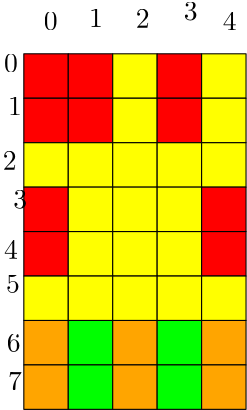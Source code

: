 <?xml version="1.0"?>
<!DOCTYPE ipe SYSTEM "ipe.dtd">
<ipe version="70218" creator="Ipe 7.2.28">
<info created="D:20240218134516" modified="D:20240218134516"/>
<ipestyle name="basic">
<symbol name="arrow/arc(spx)">
<path stroke="sym-stroke" fill="sym-stroke" pen="sym-pen">
0 0 m
-1 0.333 l
-1 -0.333 l
h
</path>
</symbol>
<symbol name="arrow/farc(spx)">
<path stroke="sym-stroke" fill="white" pen="sym-pen">
0 0 m
-1 0.333 l
-1 -0.333 l
h
</path>
</symbol>
<symbol name="arrow/ptarc(spx)">
<path stroke="sym-stroke" fill="sym-stroke" pen="sym-pen">
0 0 m
-1 0.333 l
-0.8 0 l
-1 -0.333 l
h
</path>
</symbol>
<symbol name="arrow/fptarc(spx)">
<path stroke="sym-stroke" fill="white" pen="sym-pen">
0 0 m
-1 0.333 l
-0.8 0 l
-1 -0.333 l
h
</path>
</symbol>
<symbol name="mark/circle(sx)" transformations="translations">
<path fill="sym-stroke">
0.6 0 0 0.6 0 0 e
0.4 0 0 0.4 0 0 e
</path>
</symbol>
<symbol name="mark/disk(sx)" transformations="translations">
<path fill="sym-stroke">
0.6 0 0 0.6 0 0 e
</path>
</symbol>
<symbol name="mark/fdisk(sfx)" transformations="translations">
<group>
<path fill="sym-fill">
0.5 0 0 0.5 0 0 e
</path>
<path fill="sym-stroke" fillrule="eofill">
0.6 0 0 0.6 0 0 e
0.4 0 0 0.4 0 0 e
</path>
</group>
</symbol>
<symbol name="mark/box(sx)" transformations="translations">
<path fill="sym-stroke" fillrule="eofill">
-0.6 -0.6 m
0.6 -0.6 l
0.6 0.6 l
-0.6 0.6 l
h
-0.4 -0.4 m
0.4 -0.4 l
0.4 0.4 l
-0.4 0.4 l
h
</path>
</symbol>
<symbol name="mark/square(sx)" transformations="translations">
<path fill="sym-stroke">
-0.6 -0.6 m
0.6 -0.6 l
0.6 0.6 l
-0.6 0.6 l
h
</path>
</symbol>
<symbol name="mark/fsquare(sfx)" transformations="translations">
<group>
<path fill="sym-fill">
-0.5 -0.5 m
0.5 -0.5 l
0.5 0.5 l
-0.5 0.5 l
h
</path>
<path fill="sym-stroke" fillrule="eofill">
-0.6 -0.6 m
0.6 -0.6 l
0.6 0.6 l
-0.6 0.6 l
h
-0.4 -0.4 m
0.4 -0.4 l
0.4 0.4 l
-0.4 0.4 l
h
</path>
</group>
</symbol>
<symbol name="mark/cross(sx)" transformations="translations">
<group>
<path fill="sym-stroke">
-0.43 -0.57 m
0.57 0.43 l
0.43 0.57 l
-0.57 -0.43 l
h
</path>
<path fill="sym-stroke">
-0.43 0.57 m
0.57 -0.43 l
0.43 -0.57 l
-0.57 0.43 l
h
</path>
</group>
</symbol>
<symbol name="arrow/fnormal(spx)">
<path stroke="sym-stroke" fill="white" pen="sym-pen">
0 0 m
-1 0.333 l
-1 -0.333 l
h
</path>
</symbol>
<symbol name="arrow/pointed(spx)">
<path stroke="sym-stroke" fill="sym-stroke" pen="sym-pen">
0 0 m
-1 0.333 l
-0.8 0 l
-1 -0.333 l
h
</path>
</symbol>
<symbol name="arrow/fpointed(spx)">
<path stroke="sym-stroke" fill="white" pen="sym-pen">
0 0 m
-1 0.333 l
-0.8 0 l
-1 -0.333 l
h
</path>
</symbol>
<symbol name="arrow/linear(spx)">
<path stroke="sym-stroke" pen="sym-pen">
-1 0.333 m
0 0 l
-1 -0.333 l
</path>
</symbol>
<symbol name="arrow/fdouble(spx)">
<path stroke="sym-stroke" fill="white" pen="sym-pen">
0 0 m
-1 0.333 l
-1 -0.333 l
h
-1 0 m
-2 0.333 l
-2 -0.333 l
h
</path>
</symbol>
<symbol name="arrow/double(spx)">
<path stroke="sym-stroke" fill="sym-stroke" pen="sym-pen">
0 0 m
-1 0.333 l
-1 -0.333 l
h
-1 0 m
-2 0.333 l
-2 -0.333 l
h
</path>
</symbol>
<symbol name="arrow/mid-normal(spx)">
<path stroke="sym-stroke" fill="sym-stroke" pen="sym-pen">
0.5 0 m
-0.5 0.333 l
-0.5 -0.333 l
h
</path>
</symbol>
<symbol name="arrow/mid-fnormal(spx)">
<path stroke="sym-stroke" fill="white" pen="sym-pen">
0.5 0 m
-0.5 0.333 l
-0.5 -0.333 l
h
</path>
</symbol>
<symbol name="arrow/mid-pointed(spx)">
<path stroke="sym-stroke" fill="sym-stroke" pen="sym-pen">
0.5 0 m
-0.5 0.333 l
-0.3 0 l
-0.5 -0.333 l
h
</path>
</symbol>
<symbol name="arrow/mid-fpointed(spx)">
<path stroke="sym-stroke" fill="white" pen="sym-pen">
0.5 0 m
-0.5 0.333 l
-0.3 0 l
-0.5 -0.333 l
h
</path>
</symbol>
<symbol name="arrow/mid-double(spx)">
<path stroke="sym-stroke" fill="sym-stroke" pen="sym-pen">
1 0 m
0 0.333 l
0 -0.333 l
h
0 0 m
-1 0.333 l
-1 -0.333 l
h
</path>
</symbol>
<symbol name="arrow/mid-fdouble(spx)">
<path stroke="sym-stroke" fill="white" pen="sym-pen">
1 0 m
0 0.333 l
0 -0.333 l
h
0 0 m
-1 0.333 l
-1 -0.333 l
h
</path>
</symbol>
<anglesize name="22.5 deg" value="22.5"/>
<anglesize name="30 deg" value="30"/>
<anglesize name="45 deg" value="45"/>
<anglesize name="60 deg" value="60"/>
<anglesize name="90 deg" value="90"/>
<arrowsize name="large" value="10"/>
<arrowsize name="small" value="5"/>
<arrowsize name="tiny" value="3"/>
<color name="blue" value="0 0 1"/>
<color name="brown" value="0.647 0.165 0.165"/>
<color name="darkblue" value="0 0 0.545"/>
<color name="darkcyan" value="0 0.545 0.545"/>
<color name="darkgray" value="0.663"/>
<color name="darkgreen" value="0 0.392 0"/>
<color name="darkmagenta" value="0.545 0 0.545"/>
<color name="darkorange" value="1 0.549 0"/>
<color name="darkred" value="0.545 0 0"/>
<color name="gold" value="1 0.843 0"/>
<color name="gray" value="0.745"/>
<color name="green" value="0 1 0"/>
<color name="lightblue" value="0.678 0.847 0.902"/>
<color name="lightcyan" value="0.878 1 1"/>
<color name="lightgray" value="0.827"/>
<color name="lightgreen" value="0.565 0.933 0.565"/>
<color name="lightyellow" value="1 1 0.878"/>
<color name="navy" value="0 0 0.502"/>
<color name="orange" value="1 0.647 0"/>
<color name="pink" value="1 0.753 0.796"/>
<color name="purple" value="0.627 0.125 0.941"/>
<color name="red" value="1 0 0"/>
<color name="seagreen" value="0.18 0.545 0.341"/>
<color name="turquoise" value="0.251 0.878 0.816"/>
<color name="violet" value="0.933 0.51 0.933"/>
<color name="yellow" value="1 1 0"/>
<dashstyle name="dash dot dotted" value="[4 2 1 2 1 2] 0"/>
<dashstyle name="dash dotted" value="[4 2 1 2] 0"/>
<dashstyle name="dashed" value="[4] 0"/>
<dashstyle name="dotted" value="[1 3] 0"/>
<gridsize name="10 pts (~3.5 mm)" value="10"/>
<gridsize name="14 pts (~5 mm)" value="14"/>
<gridsize name="16 pts (~6 mm)" value="16"/>
<gridsize name="20 pts (~7 mm)" value="20"/>
<gridsize name="28 pts (~10 mm)" value="28"/>
<gridsize name="32 pts (~12 mm)" value="32"/>
<gridsize name="4 pts" value="4"/>
<gridsize name="56 pts (~20 mm)" value="56"/>
<gridsize name="8 pts (~3 mm)" value="8"/>
<opacity name="10%" value="0.1"/>
<opacity name="30%" value="0.3"/>
<opacity name="50%" value="0.5"/>
<opacity name="75%" value="0.75"/>
<pen name="fat" value="1.2"/>
<pen name="heavier" value="0.8"/>
<pen name="ultrafat" value="2"/>
<symbolsize name="large" value="5"/>
<symbolsize name="small" value="2"/>
<symbolsize name="tiny" value="1.1"/>
<textsize name="Huge" value="\Huge"/>
<textsize name="LARGE" value="\LARGE"/>
<textsize name="Large" value="\Large"/>
<textsize name="footnote" value="\footnotesize"/>
<textsize name="huge" value="\huge"/>
<textsize name="large" value="\large"/>
<textsize name="script" value="\scriptsize"/>
<textsize name="small" value="\small"/>
<textsize name="tiny" value="\tiny"/>
<textstyle name="center" begin="\begin{center}" end="\end{center}"/>
<textstyle name="item" begin="\begin{itemize}\item{}" end="\end{itemize}"/>
<textstyle name="itemize" begin="\begin{itemize}" end="\end{itemize}"/>
<tiling name="falling" angle="-60" step="4" width="1"/>
<tiling name="rising" angle="30" step="4" width="1"/>
</ipestyle>
<page>
<layer name="alpha"/>
<view layers="alpha" active="alpha"/>
<path layer="alpha" stroke="black" fill="red">
64 768 m
64 752 l
80 752 l
80 768 l
h
</path>
<path stroke="black" fill="red">
80 768 m
80 752 l
96 752 l
96 768 l
h
</path>
<path stroke="black" fill="yellow">
96 768 m
96 752 l
112 752 l
112 768 l
h
</path>
<path stroke="black" fill="red">
112 768 m
112 752 l
128 752 l
128 768 l
h
</path>
<path stroke="black" fill="yellow">
128 768 m
128 752 l
144 752 l
144 768 l
h
</path>
<path matrix="1 0 0 1 0 -16" stroke="black" fill="red">
64 768 m
64 752 l
80 752 l
80 768 l
h
</path>
<path matrix="1 0 0 1 0 -16" stroke="black" fill="red">
80 768 m
80 752 l
96 752 l
96 768 l
h
</path>
<path matrix="1 0 0 1 0 -16" stroke="black" fill="yellow">
96 768 m
96 752 l
112 752 l
112 768 l
h
</path>
<path matrix="1 0 0 1 0 -16" stroke="black" fill="red">
112 768 m
112 752 l
128 752 l
128 768 l
h
</path>
<path matrix="1 0 0 1 0 -16" stroke="black" fill="yellow">
128 768 m
128 752 l
144 752 l
144 768 l
h
</path>
<path matrix="1 0 0 1 0 -32" stroke="black" fill="yellow">
64 768 m
64 752 l
80 752 l
80 768 l
h
</path>
<path matrix="1 0 0 1 0 -32" stroke="black" fill="yellow">
80 768 m
80 752 l
96 752 l
96 768 l
h
</path>
<path matrix="1 0 0 1 0 -32" stroke="black" fill="yellow">
96 768 m
96 752 l
112 752 l
112 768 l
h
</path>
<path matrix="1 0 0 1 0 -32" stroke="black" fill="yellow">
112 768 m
112 752 l
128 752 l
128 768 l
h
</path>
<path matrix="1 0 0 1 0 -32" stroke="black" fill="yellow">
128 768 m
128 752 l
144 752 l
144 768 l
h
</path>
<path matrix="1 0 0 1 0 -48" stroke="black" fill="red">
64 768 m
64 752 l
80 752 l
80 768 l
h
</path>
<path matrix="1 0 0 1 0 -48" stroke="black" fill="yellow">
80 768 m
80 752 l
96 752 l
96 768 l
h
</path>
<path matrix="1 0 0 1 0 -48" stroke="black" fill="yellow">
96 768 m
96 752 l
112 752 l
112 768 l
h
</path>
<path matrix="1 0 0 1 0 -48" stroke="black" fill="yellow">
112 768 m
112 752 l
128 752 l
128 768 l
h
</path>
<path matrix="1 0 0 1 0 -48" stroke="black" fill="red">
128 768 m
128 752 l
144 752 l
144 768 l
h
</path>
<path matrix="1 0 0 1 0 -64" stroke="black" fill="red">
64 768 m
64 752 l
80 752 l
80 768 l
h
</path>
<path matrix="1 0 0 1 0 -64" stroke="black" fill="yellow">
80 768 m
80 752 l
96 752 l
96 768 l
h
</path>
<path matrix="1 0 0 1 0 -64" stroke="black" fill="yellow">
96 768 m
96 752 l
112 752 l
112 768 l
h
</path>
<path matrix="1 0 0 1 0 -64" stroke="black" fill="yellow">
112 768 m
112 752 l
128 752 l
128 768 l
h
</path>
<path matrix="1 0 0 1 0 -64" stroke="black" fill="red">
128 768 m
128 752 l
144 752 l
144 768 l
h
</path>
<path matrix="1 0 0 1 0 -80" stroke="black" fill="yellow">
64 768 m
64 752 l
80 752 l
80 768 l
h
</path>
<path matrix="1 0 0 1 0 -80" stroke="black" fill="yellow">
80 768 m
80 752 l
96 752 l
96 768 l
h
</path>
<path matrix="1 0 0 1 0 -80" stroke="black" fill="yellow">
96 768 m
96 752 l
112 752 l
112 768 l
h
</path>
<path matrix="1 0 0 1 0 -80" stroke="black" fill="yellow">
112 768 m
112 752 l
128 752 l
128 768 l
h
</path>
<path matrix="1 0 0 1 0 -80" stroke="black" fill="yellow">
128 768 m
128 752 l
144 752 l
144 768 l
h
</path>
<path matrix="1 0 0 1 0 -96" stroke="black" fill="orange">
64 768 m
64 752 l
80 752 l
80 768 l
h
</path>
<path matrix="1 0 0 1 0 -96" stroke="black" fill="green">
80 768 m
80 752 l
96 752 l
96 768 l
h
</path>
<path matrix="1 0 0 1 0 -96" stroke="black" fill="orange">
96 768 m
96 752 l
112 752 l
112 768 l
h
</path>
<path matrix="1 0 0 1 0 -96" stroke="black" fill="green">
112 768 m
112 752 l
128 752 l
128 768 l
h
</path>
<path matrix="1 0 0 1 0 -96" stroke="black" fill="orange">
128 768 m
128 752 l
144 752 l
144 768 l
h
</path>
<path matrix="1 0 0 1 0 -112" stroke="black" fill="orange">
64 768 m
64 752 l
80 752 l
80 768 l
h
</path>
<path matrix="1 0 0 1 0 -112" stroke="black" fill="green">
80 768 m
80 752 l
96 752 l
96 768 l
h
</path>
<path matrix="1 0 0 1 0 -112" stroke="black" fill="orange">
96 768 m
96 752 l
112 752 l
112 768 l
h
</path>
<path matrix="1 0 0 1 0 -112" stroke="black" fill="green">
112 768 m
112 752 l
128 752 l
128 768 l
h
</path>
<path matrix="1 0 0 1 0 -112" stroke="black" fill="orange">
128 768 m
128 752 l
144 752 l
144 768 l
h
</path>
<text transformations="translations" pos="71.1349 776.446" stroke="black" type="label" width="4.981" height="6.42" depth="0" valign="baseline">0</text>
<text transformations="translations" pos="87.4794 777.613" stroke="black" type="label" width="4.981" height="6.42" depth="0" valign="baseline">1</text>
<text transformations="translations" pos="104.291 777.38" stroke="black" type="label" width="4.981" height="6.42" depth="0" valign="baseline">2</text>
<text transformations="translations" pos="121.569 779.948" stroke="black" type="label" width="4.981" height="6.42" depth="0" valign="baseline">3</text>
<text transformations="translations" pos="135.579 776.446" stroke="black" type="label" width="4.981" height="6.42" depth="0" valign="baseline">4</text>
<text transformations="translations" pos="56.8919 761.269" stroke="black" type="label" width="4.981" height="6.42" depth="0" valign="baseline">0</text>
<text transformations="translations" pos="58.2929 745.858" stroke="black" type="label" width="4.981" height="6.42" depth="0" valign="baseline">1</text>
<text transformations="translations" pos="56.425 726.245" stroke="black" type="label" width="4.981" height="6.42" depth="0" valign="baseline">2</text>
<text transformations="translations" pos="60.1608 712.236" stroke="black" type="label" width="4.981" height="6.42" depth="0" valign="baseline">3</text>
<text transformations="translations" pos="56.8919 694.257" stroke="black" type="label" width="4.981" height="6.42" depth="0" valign="baseline">4</text>
<text transformations="translations" pos="57.5924 681.882" stroke="black" type="label" width="4.981" height="6.42" depth="0" valign="baseline">5</text>
<text transformations="translations" pos="57.8259 660.634" stroke="black" type="label" width="4.981" height="6.42" depth="0" valign="baseline">6</text>
<text transformations="translations" pos="58.2929 646.858" stroke="black" type="label" width="4.981" height="6.42" depth="0" valign="baseline">7</text>
</page>
</ipe>
